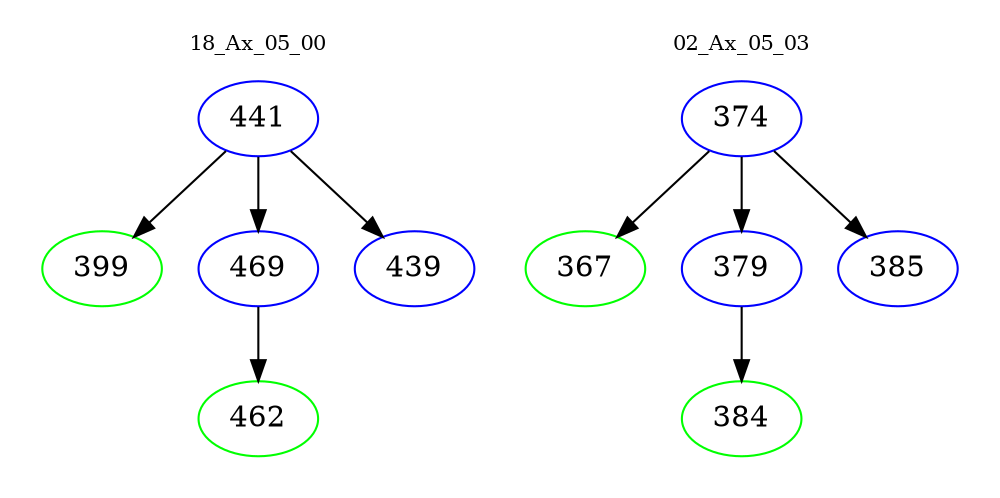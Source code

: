 digraph{
subgraph cluster_0 {
color = white
label = "18_Ax_05_00";
fontsize=10;
T0_441 [label="441", color="blue"]
T0_441 -> T0_399 [color="black"]
T0_399 [label="399", color="green"]
T0_441 -> T0_469 [color="black"]
T0_469 [label="469", color="blue"]
T0_469 -> T0_462 [color="black"]
T0_462 [label="462", color="green"]
T0_441 -> T0_439 [color="black"]
T0_439 [label="439", color="blue"]
}
subgraph cluster_1 {
color = white
label = "02_Ax_05_03";
fontsize=10;
T1_374 [label="374", color="blue"]
T1_374 -> T1_367 [color="black"]
T1_367 [label="367", color="green"]
T1_374 -> T1_379 [color="black"]
T1_379 [label="379", color="blue"]
T1_379 -> T1_384 [color="black"]
T1_384 [label="384", color="green"]
T1_374 -> T1_385 [color="black"]
T1_385 [label="385", color="blue"]
}
}
